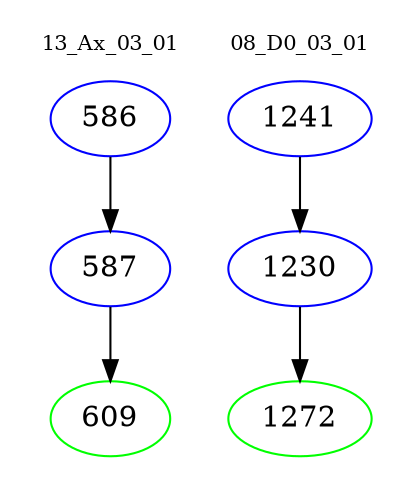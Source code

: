 digraph{
subgraph cluster_0 {
color = white
label = "13_Ax_03_01";
fontsize=10;
T0_586 [label="586", color="blue"]
T0_586 -> T0_587 [color="black"]
T0_587 [label="587", color="blue"]
T0_587 -> T0_609 [color="black"]
T0_609 [label="609", color="green"]
}
subgraph cluster_1 {
color = white
label = "08_D0_03_01";
fontsize=10;
T1_1241 [label="1241", color="blue"]
T1_1241 -> T1_1230 [color="black"]
T1_1230 [label="1230", color="blue"]
T1_1230 -> T1_1272 [color="black"]
T1_1272 [label="1272", color="green"]
}
}
